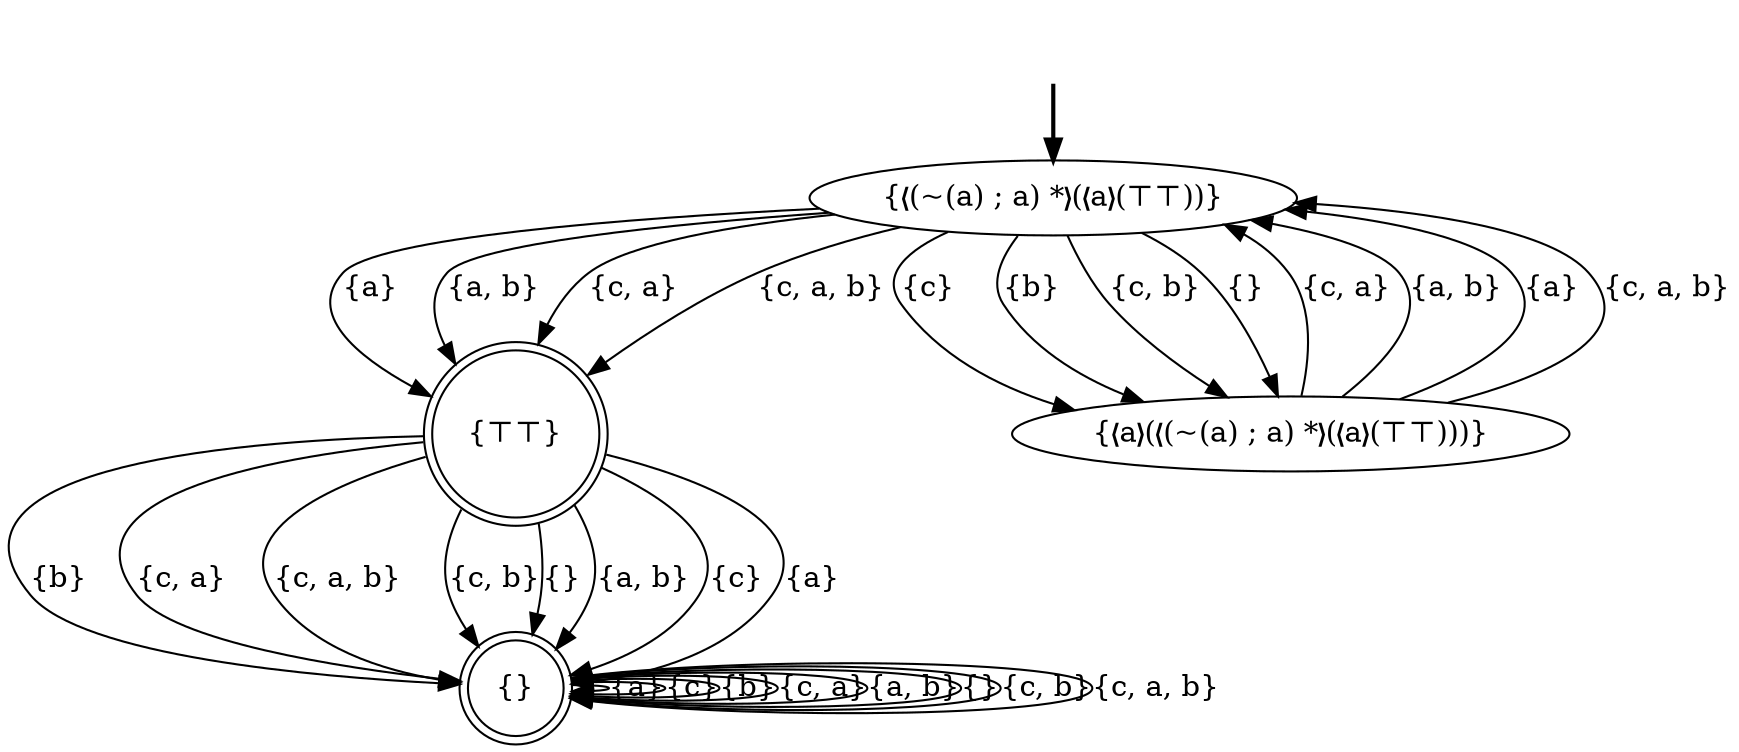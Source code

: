 digraph {
	fake0 [style=invisible]
	"{❬(~(a) ; a) *❭(❬a❭(⊤⊤))}" [root=true]
	"{⊤⊤}" [shape=doublecircle]
	"{}" [shape=doublecircle]
	"{❬a❭(❬(~(a) ; a) *❭(❬a❭(⊤⊤)))}"
	fake0 -> "{❬(~(a) ; a) *❭(❬a❭(⊤⊤))}" [style=bold]
	"{⊤⊤}" -> "{}" [label="{b}"]
	"{❬(~(a) ; a) *❭(❬a❭(⊤⊤))}" -> "{❬a❭(❬(~(a) ; a) *❭(❬a❭(⊤⊤)))}" [label="{c}"]
	"{⊤⊤}" -> "{}" [label="{c, a}"]
	"{❬(~(a) ; a) *❭(❬a❭(⊤⊤))}" -> "{⊤⊤}" [label="{a}"]
	"{❬(~(a) ; a) *❭(❬a❭(⊤⊤))}" -> "{⊤⊤}" [label="{a, b}"]
	"{❬a❭(❬(~(a) ; a) *❭(❬a❭(⊤⊤)))}" -> "{❬(~(a) ; a) *❭(❬a❭(⊤⊤))}" [label="{c, a}"]
	"{❬(~(a) ; a) *❭(❬a❭(⊤⊤))}" -> "{❬a❭(❬(~(a) ; a) *❭(❬a❭(⊤⊤)))}" [label="{b}"]
	"{❬(~(a) ; a) *❭(❬a❭(⊤⊤))}" -> "{❬a❭(❬(~(a) ; a) *❭(❬a❭(⊤⊤)))}" [label="{c, b}"]
	"{❬a❭(❬(~(a) ; a) *❭(❬a❭(⊤⊤)))}" -> "{❬(~(a) ; a) *❭(❬a❭(⊤⊤))}" [label="{a, b}"]
	"{⊤⊤}" -> "{}" [label="{c, a, b}"]
	"{❬(~(a) ; a) *❭(❬a❭(⊤⊤))}" -> "{⊤⊤}" [label="{c, a}"]
	"{⊤⊤}" -> "{}" [label="{c, b}"]
	"{}" -> "{}" [label="{a}"]
	"{❬(~(a) ; a) *❭(❬a❭(⊤⊤))}" -> "{⊤⊤}" [label="{c, a, b}"]
	"{}" -> "{}" [label="{c}"]
	"{}" -> "{}" [label="{b}"]
	"{}" -> "{}" [label="{c, a}"]
	"{}" -> "{}" [label="{a, b}"]
	"{}" -> "{}" [label="{}"]
	"{⊤⊤}" -> "{}" [label="{}"]
	"{⊤⊤}" -> "{}" [label="{a, b}"]
	"{}" -> "{}" [label="{c, b}"]
	"{}" -> "{}" [label="{c, a, b}"]
	"{❬(~(a) ; a) *❭(❬a❭(⊤⊤))}" -> "{❬a❭(❬(~(a) ; a) *❭(❬a❭(⊤⊤)))}" [label="{}"]
	"{⊤⊤}" -> "{}" [label="{c}"]
	"{❬a❭(❬(~(a) ; a) *❭(❬a❭(⊤⊤)))}" -> "{❬(~(a) ; a) *❭(❬a❭(⊤⊤))}" [label="{a}"]
	"{⊤⊤}" -> "{}" [label="{a}"]
	"{❬a❭(❬(~(a) ; a) *❭(❬a❭(⊤⊤)))}" -> "{❬(~(a) ; a) *❭(❬a❭(⊤⊤))}" [label="{c, a, b}"]
}
